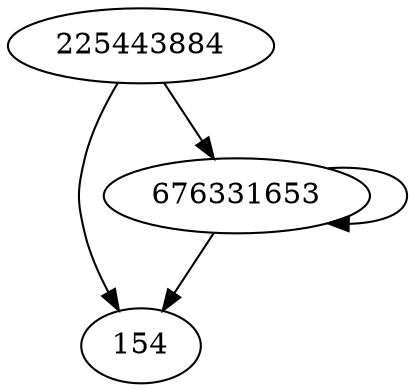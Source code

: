 digraph  {
154;
225443884;
676331653;
225443884 -> 676331653;
225443884 -> 154;
676331653 -> 676331653;
676331653 -> 154;
}

